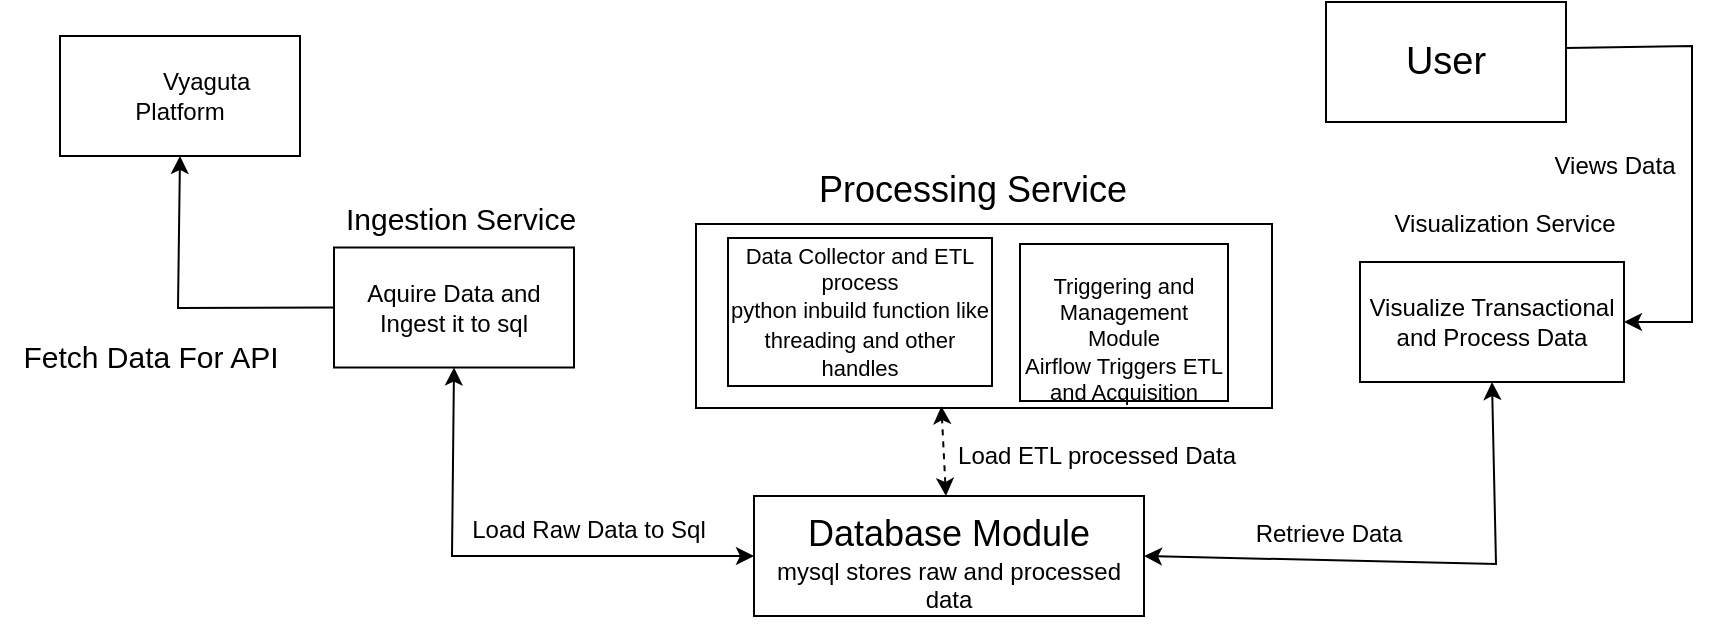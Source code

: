 <mxfile version="24.7.15">
  <diagram name="Page-1" id="ZZ8q9-yptv7bQm0k6y6k">
    <mxGraphModel dx="1784" dy="1578" grid="1" gridSize="10" guides="1" tooltips="1" connect="1" arrows="1" fold="1" page="1" pageScale="1" pageWidth="850" pageHeight="1100" math="0" shadow="0">
      <root>
        <mxCell id="0" />
        <mxCell id="1" parent="0" />
        <mxCell id="yTRN8KXDLpD-T7E1okME-1" value="" style="rounded=0;whiteSpace=wrap;html=1;" parent="1" vertex="1">
          <mxGeometry x="121" y="74" width="288" height="92" as="geometry" />
        </mxCell>
        <mxCell id="yTRN8KXDLpD-T7E1okME-2" value="&lt;font style=&quot;font-size: 18px;&quot;&gt;Processing Service&lt;font style=&quot;font-size: 18px;&quot;&gt;&lt;br&gt;&lt;/font&gt;&lt;/font&gt;" style="text;html=1;align=center;verticalAlign=middle;resizable=0;points=[];autosize=1;strokeColor=none;fillColor=none;" parent="1" vertex="1">
          <mxGeometry x="172" y="40" width="173" height="34" as="geometry" />
        </mxCell>
        <mxCell id="yTRN8KXDLpD-T7E1okME-3" value="&lt;div style=&quot;font-size: 11px;&quot;&gt;&lt;font style=&quot;font-size: 11px;&quot;&gt;Data Collector and ETL process&lt;br&gt;&lt;/font&gt;&lt;/div&gt;&lt;font style=&quot;font-size: 11px;&quot;&gt;python inbuild function like threading and other handles&lt;/font&gt;" style="rounded=0;whiteSpace=wrap;html=1;" parent="1" vertex="1">
          <mxGeometry x="137" y="81" width="132" height="74" as="geometry" />
        </mxCell>
        <mxCell id="yTRN8KXDLpD-T7E1okME-4" value="&lt;div&gt;&lt;br&gt;&lt;/div&gt;&lt;div&gt;&lt;br&gt;&lt;/div&gt;&lt;div&gt;&lt;br&gt;&lt;/div&gt;&lt;div style=&quot;font-size: 11px;&quot;&gt;&lt;font style=&quot;font-size: 11px;&quot;&gt;&lt;span&gt;&lt;font style=&quot;font-size: 11px;&quot;&gt;Triggering and Management Module&lt;/font&gt;&lt;/span&gt;&lt;br&gt;&lt;/font&gt;&lt;/div&gt;&lt;div style=&quot;font-size: 11px;&quot;&gt;&lt;font style=&quot;font-size: 11px;&quot;&gt;Airflow Triggers ETL and Acquisition&lt;font style=&quot;font-size: 11px;&quot;&gt;&lt;br&gt;&lt;/font&gt;&lt;/font&gt;&lt;/div&gt;&lt;div style=&quot;font-size: 11px;&quot;&gt;&lt;font style=&quot;font-size: 11px;&quot;&gt;&lt;br&gt;&lt;br&gt;&lt;/font&gt;&lt;/div&gt;" style="rounded=0;whiteSpace=wrap;html=1;" parent="1" vertex="1">
          <mxGeometry x="283" y="84" width="104" height="78.5" as="geometry" />
        </mxCell>
        <mxCell id="yTRN8KXDLpD-T7E1okME-6" value="&lt;div&gt;&lt;font style=&quot;font-size: 18px;&quot;&gt;&lt;br&gt;&lt;/font&gt;&lt;/div&gt;&lt;div&gt;&lt;font style=&quot;font-size: 18px;&quot;&gt;Database Module&lt;/font&gt;&lt;/div&gt;&lt;div&gt;mysql stores raw and processed data&lt;br&gt;&lt;br&gt;&lt;style type=&quot;text/css&quot;&gt;p { color: #000000; line-height: 115%; text-align: left; orphans: 2; widows: 2; margin-bottom: 0.1in; direction: ltr; background: transparent }p.western { font-family: &quot;Arial&quot;, serif; font-size: 11pt; so-language: en-US }p.cjk { font-family: &quot;Arial&quot;; font-size: 11pt; so-language: zh-CN }p.ctl { font-family: &quot;Arial&quot;; font-size: 11pt; so-language: hi-IN }a:link { color: #000080; text-decoration: underline }&lt;/style&gt;&lt;/div&gt;" style="rounded=0;whiteSpace=wrap;html=1;" parent="1" vertex="1">
          <mxGeometry x="150" y="210" width="195" height="60" as="geometry" />
        </mxCell>
        <mxCell id="-apRGonFybBq35Q8NU8_-1" value="" style="endArrow=classic;startArrow=classic;html=1;rounded=0;entryX=0.426;entryY=0.99;entryDx=0;entryDy=0;entryPerimeter=0;dashed=1;" parent="1" source="yTRN8KXDLpD-T7E1okME-6" target="yTRN8KXDLpD-T7E1okME-1" edge="1">
          <mxGeometry width="50" height="50" relative="1" as="geometry">
            <mxPoint x="399" y="282" as="sourcePoint" />
            <mxPoint x="449" y="232" as="targetPoint" />
          </mxGeometry>
        </mxCell>
        <mxCell id="J-9axvtC6ttfdQeGhDRX-2" value="Aquire Data and Ingest it to sql" style="rounded=0;whiteSpace=wrap;html=1;" vertex="1" parent="1">
          <mxGeometry x="-60" y="85.75" width="120" height="60" as="geometry" />
        </mxCell>
        <mxCell id="J-9axvtC6ttfdQeGhDRX-3" value="&lt;font style=&quot;font-size: 15px;&quot;&gt;Ingestion Service&lt;br&gt;&lt;/font&gt;" style="text;html=1;align=center;verticalAlign=middle;resizable=0;points=[];autosize=1;strokeColor=none;fillColor=none;" vertex="1" parent="1">
          <mxGeometry x="-63.5" y="55.75" width="133" height="30" as="geometry" />
        </mxCell>
        <mxCell id="J-9axvtC6ttfdQeGhDRX-4" value="&lt;span style=&quot;white-space: pre;&quot;&gt;&#x9;&lt;/span&gt;Vyaguta Platform" style="rounded=0;whiteSpace=wrap;html=1;" vertex="1" parent="1">
          <mxGeometry x="-197" y="-20" width="120" height="60" as="geometry" />
        </mxCell>
        <mxCell id="J-9axvtC6ttfdQeGhDRX-5" value="" style="endArrow=classic;html=1;rounded=0;exitX=0;exitY=0.5;exitDx=0;exitDy=0;entryX=0.5;entryY=1;entryDx=0;entryDy=0;" edge="1" parent="1" source="J-9axvtC6ttfdQeGhDRX-2" target="J-9axvtC6ttfdQeGhDRX-4">
          <mxGeometry width="50" height="50" relative="1" as="geometry">
            <mxPoint x="176" y="154" as="sourcePoint" />
            <mxPoint x="-119" y="106" as="targetPoint" />
            <Array as="points">
              <mxPoint x="-138" y="116" />
            </Array>
          </mxGeometry>
        </mxCell>
        <mxCell id="J-9axvtC6ttfdQeGhDRX-7" value="" style="endArrow=classic;startArrow=classic;html=1;rounded=0;exitX=0.5;exitY=1;exitDx=0;exitDy=0;entryX=0;entryY=0.5;entryDx=0;entryDy=0;" edge="1" parent="1" source="J-9axvtC6ttfdQeGhDRX-2" target="yTRN8KXDLpD-T7E1okME-6">
          <mxGeometry width="50" height="50" relative="1" as="geometry">
            <mxPoint x="176" y="154" as="sourcePoint" />
            <mxPoint x="226" y="104" as="targetPoint" />
            <Array as="points">
              <mxPoint x="-1" y="240" />
            </Array>
          </mxGeometry>
        </mxCell>
        <mxCell id="J-9axvtC6ttfdQeGhDRX-8" value="Load Raw Data to Sql" style="text;html=1;align=center;verticalAlign=middle;resizable=0;points=[];autosize=1;strokeColor=none;fillColor=none;" vertex="1" parent="1">
          <mxGeometry y="214" width="134" height="26" as="geometry" />
        </mxCell>
        <mxCell id="J-9axvtC6ttfdQeGhDRX-9" value="Load ETL processed Data" style="text;html=1;align=center;verticalAlign=middle;resizable=0;points=[];autosize=1;strokeColor=none;fillColor=none;" vertex="1" parent="1">
          <mxGeometry x="242" y="177" width="157" height="26" as="geometry" />
        </mxCell>
        <mxCell id="J-9axvtC6ttfdQeGhDRX-10" value="Visualize Transactional and Process Data" style="rounded=0;whiteSpace=wrap;html=1;" vertex="1" parent="1">
          <mxGeometry x="453" y="93" width="132" height="60" as="geometry" />
        </mxCell>
        <mxCell id="J-9axvtC6ttfdQeGhDRX-11" value="&lt;div&gt;Visualization Service&lt;/div&gt;&lt;div&gt;&lt;br&gt;&lt;/div&gt;" style="text;html=1;align=center;verticalAlign=middle;resizable=0;points=[];autosize=1;strokeColor=none;fillColor=none;" vertex="1" parent="1">
          <mxGeometry x="460.5" y="60" width="129" height="41" as="geometry" />
        </mxCell>
        <mxCell id="J-9axvtC6ttfdQeGhDRX-12" value="" style="endArrow=classic;startArrow=classic;html=1;rounded=0;exitX=1;exitY=0.5;exitDx=0;exitDy=0;entryX=0.5;entryY=1;entryDx=0;entryDy=0;" edge="1" parent="1" source="yTRN8KXDLpD-T7E1okME-6" target="J-9axvtC6ttfdQeGhDRX-10">
          <mxGeometry width="50" height="50" relative="1" as="geometry">
            <mxPoint x="176" y="154" as="sourcePoint" />
            <mxPoint x="226" y="104" as="targetPoint" />
            <Array as="points">
              <mxPoint x="521" y="244" />
            </Array>
          </mxGeometry>
        </mxCell>
        <mxCell id="J-9axvtC6ttfdQeGhDRX-13" value="&lt;font style=&quot;font-size: 19px;&quot;&gt;User&lt;/font&gt;" style="rounded=0;whiteSpace=wrap;html=1;" vertex="1" parent="1">
          <mxGeometry x="436" y="-37" width="120" height="60" as="geometry" />
        </mxCell>
        <mxCell id="J-9axvtC6ttfdQeGhDRX-14" value="" style="endArrow=classic;html=1;rounded=0;exitX=1;exitY=0.383;exitDx=0;exitDy=0;exitPerimeter=0;entryX=1;entryY=0.5;entryDx=0;entryDy=0;" edge="1" parent="1" source="J-9axvtC6ttfdQeGhDRX-13" target="J-9axvtC6ttfdQeGhDRX-10">
          <mxGeometry width="50" height="50" relative="1" as="geometry">
            <mxPoint x="246" y="154" as="sourcePoint" />
            <mxPoint x="296" y="104" as="targetPoint" />
            <Array as="points">
              <mxPoint x="619" y="-15" />
              <mxPoint x="619" y="123" />
            </Array>
          </mxGeometry>
        </mxCell>
        <mxCell id="J-9axvtC6ttfdQeGhDRX-15" value="&lt;font style=&quot;font-size: 15px;&quot;&gt;Fetch Data For API&lt;br&gt;&lt;/font&gt;" style="text;html=1;align=center;verticalAlign=middle;resizable=0;points=[];autosize=1;strokeColor=none;fillColor=none;" vertex="1" parent="1">
          <mxGeometry x="-227" y="125" width="150" height="30" as="geometry" />
        </mxCell>
        <mxCell id="J-9axvtC6ttfdQeGhDRX-16" value="Retrieve Data" style="text;html=1;align=center;verticalAlign=middle;resizable=0;points=[];autosize=1;strokeColor=none;fillColor=none;" vertex="1" parent="1">
          <mxGeometry x="387" y="214" width="100" height="30" as="geometry" />
        </mxCell>
        <mxCell id="J-9axvtC6ttfdQeGhDRX-17" value="Views Data" style="text;html=1;align=center;verticalAlign=middle;resizable=0;points=[];autosize=1;strokeColor=none;fillColor=none;" vertex="1" parent="1">
          <mxGeometry x="540" y="30" width="80" height="30" as="geometry" />
        </mxCell>
      </root>
    </mxGraphModel>
  </diagram>
</mxfile>
